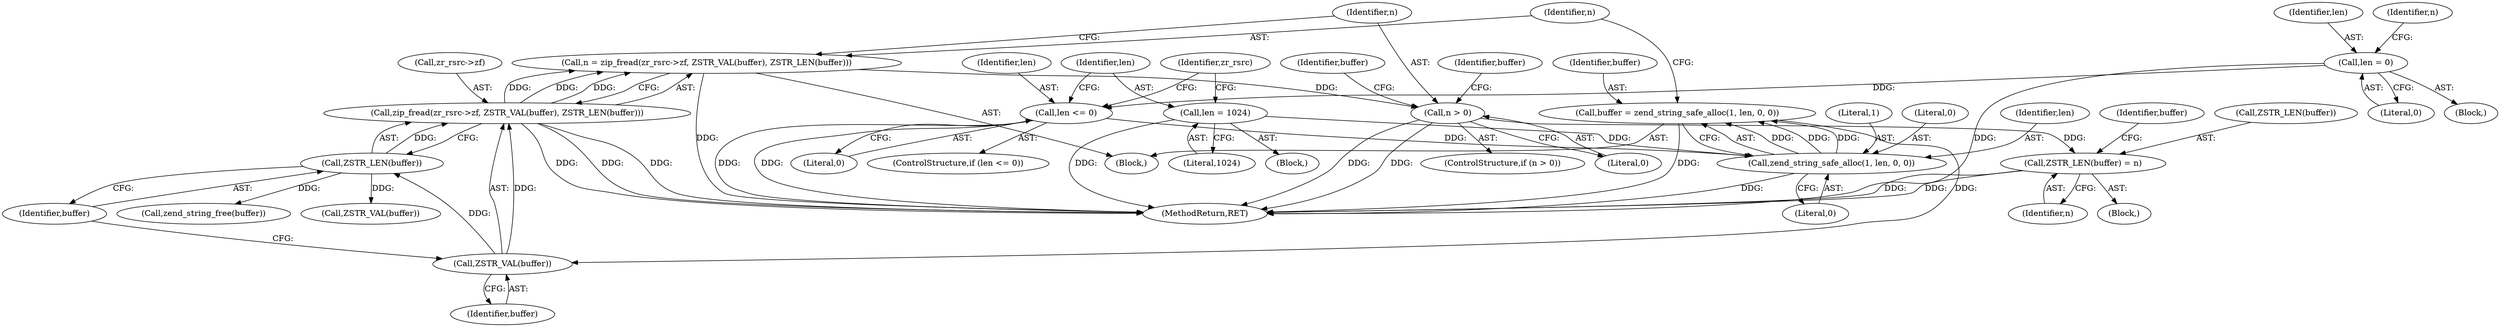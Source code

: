 digraph "0_php-src_3b8d4de300854b3517c7acb239b84f7726c1353c?w=1@API" {
"1000160" [label="(Call,n = zip_fread(zr_rsrc->zf, ZSTR_VAL(buffer), ZSTR_LEN(buffer)))"];
"1000162" [label="(Call,zip_fread(zr_rsrc->zf, ZSTR_VAL(buffer), ZSTR_LEN(buffer)))"];
"1000166" [label="(Call,ZSTR_VAL(buffer))"];
"1000153" [label="(Call,buffer = zend_string_safe_alloc(1, len, 0, 0))"];
"1000155" [label="(Call,zend_string_safe_alloc(1, len, 0, 0))"];
"1000141" [label="(Call,len <= 0)"];
"1000105" [label="(Call,len = 0)"];
"1000145" [label="(Call,len = 1024)"];
"1000168" [label="(Call,ZSTR_LEN(buffer))"];
"1000171" [label="(Call,n > 0)"];
"1000181" [label="(Call,ZSTR_LEN(buffer) = n)"];
"1000189" [label="(Call,zend_string_free(buffer))"];
"1000184" [label="(Identifier,n)"];
"1000142" [label="(Identifier,len)"];
"1000102" [label="(Block,)"];
"1000106" [label="(Identifier,len)"];
"1000145" [label="(Call,len = 1024)"];
"1000170" [label="(ControlStructure,if (n > 0))"];
"1000182" [label="(Call,ZSTR_LEN(buffer))"];
"1000163" [label="(Call,zr_rsrc->zf)"];
"1000157" [label="(Identifier,len)"];
"1000167" [label="(Identifier,buffer)"];
"1000144" [label="(Block,)"];
"1000194" [label="(MethodReturn,RET)"];
"1000166" [label="(Call,ZSTR_VAL(buffer))"];
"1000174" [label="(Block,)"];
"1000178" [label="(Identifier,buffer)"];
"1000141" [label="(Call,len <= 0)"];
"1000173" [label="(Literal,0)"];
"1000190" [label="(Identifier,buffer)"];
"1000186" [label="(Identifier,buffer)"];
"1000147" [label="(Literal,1024)"];
"1000168" [label="(Call,ZSTR_LEN(buffer))"];
"1000156" [label="(Literal,1)"];
"1000152" [label="(Block,)"];
"1000150" [label="(Identifier,zr_rsrc)"];
"1000112" [label="(Identifier,n)"];
"1000159" [label="(Literal,0)"];
"1000172" [label="(Identifier,n)"];
"1000161" [label="(Identifier,n)"];
"1000158" [label="(Literal,0)"];
"1000107" [label="(Literal,0)"];
"1000181" [label="(Call,ZSTR_LEN(buffer) = n)"];
"1000177" [label="(Call,ZSTR_VAL(buffer))"];
"1000155" [label="(Call,zend_string_safe_alloc(1, len, 0, 0))"];
"1000171" [label="(Call,n > 0)"];
"1000169" [label="(Identifier,buffer)"];
"1000154" [label="(Identifier,buffer)"];
"1000160" [label="(Call,n = zip_fread(zr_rsrc->zf, ZSTR_VAL(buffer), ZSTR_LEN(buffer)))"];
"1000162" [label="(Call,zip_fread(zr_rsrc->zf, ZSTR_VAL(buffer), ZSTR_LEN(buffer)))"];
"1000143" [label="(Literal,0)"];
"1000146" [label="(Identifier,len)"];
"1000153" [label="(Call,buffer = zend_string_safe_alloc(1, len, 0, 0))"];
"1000105" [label="(Call,len = 0)"];
"1000140" [label="(ControlStructure,if (len <= 0))"];
"1000160" -> "1000152"  [label="AST: "];
"1000160" -> "1000162"  [label="CFG: "];
"1000161" -> "1000160"  [label="AST: "];
"1000162" -> "1000160"  [label="AST: "];
"1000172" -> "1000160"  [label="CFG: "];
"1000160" -> "1000194"  [label="DDG: "];
"1000162" -> "1000160"  [label="DDG: "];
"1000162" -> "1000160"  [label="DDG: "];
"1000162" -> "1000160"  [label="DDG: "];
"1000160" -> "1000171"  [label="DDG: "];
"1000162" -> "1000168"  [label="CFG: "];
"1000163" -> "1000162"  [label="AST: "];
"1000166" -> "1000162"  [label="AST: "];
"1000168" -> "1000162"  [label="AST: "];
"1000162" -> "1000194"  [label="DDG: "];
"1000162" -> "1000194"  [label="DDG: "];
"1000162" -> "1000194"  [label="DDG: "];
"1000166" -> "1000162"  [label="DDG: "];
"1000168" -> "1000162"  [label="DDG: "];
"1000166" -> "1000167"  [label="CFG: "];
"1000167" -> "1000166"  [label="AST: "];
"1000169" -> "1000166"  [label="CFG: "];
"1000153" -> "1000166"  [label="DDG: "];
"1000166" -> "1000168"  [label="DDG: "];
"1000153" -> "1000152"  [label="AST: "];
"1000153" -> "1000155"  [label="CFG: "];
"1000154" -> "1000153"  [label="AST: "];
"1000155" -> "1000153"  [label="AST: "];
"1000161" -> "1000153"  [label="CFG: "];
"1000153" -> "1000194"  [label="DDG: "];
"1000155" -> "1000153"  [label="DDG: "];
"1000155" -> "1000153"  [label="DDG: "];
"1000155" -> "1000153"  [label="DDG: "];
"1000155" -> "1000159"  [label="CFG: "];
"1000156" -> "1000155"  [label="AST: "];
"1000157" -> "1000155"  [label="AST: "];
"1000158" -> "1000155"  [label="AST: "];
"1000159" -> "1000155"  [label="AST: "];
"1000155" -> "1000194"  [label="DDG: "];
"1000141" -> "1000155"  [label="DDG: "];
"1000145" -> "1000155"  [label="DDG: "];
"1000141" -> "1000140"  [label="AST: "];
"1000141" -> "1000143"  [label="CFG: "];
"1000142" -> "1000141"  [label="AST: "];
"1000143" -> "1000141"  [label="AST: "];
"1000146" -> "1000141"  [label="CFG: "];
"1000150" -> "1000141"  [label="CFG: "];
"1000141" -> "1000194"  [label="DDG: "];
"1000141" -> "1000194"  [label="DDG: "];
"1000105" -> "1000141"  [label="DDG: "];
"1000105" -> "1000102"  [label="AST: "];
"1000105" -> "1000107"  [label="CFG: "];
"1000106" -> "1000105"  [label="AST: "];
"1000107" -> "1000105"  [label="AST: "];
"1000112" -> "1000105"  [label="CFG: "];
"1000105" -> "1000194"  [label="DDG: "];
"1000145" -> "1000144"  [label="AST: "];
"1000145" -> "1000147"  [label="CFG: "];
"1000146" -> "1000145"  [label="AST: "];
"1000147" -> "1000145"  [label="AST: "];
"1000150" -> "1000145"  [label="CFG: "];
"1000145" -> "1000194"  [label="DDG: "];
"1000168" -> "1000169"  [label="CFG: "];
"1000169" -> "1000168"  [label="AST: "];
"1000168" -> "1000177"  [label="DDG: "];
"1000168" -> "1000189"  [label="DDG: "];
"1000171" -> "1000170"  [label="AST: "];
"1000171" -> "1000173"  [label="CFG: "];
"1000172" -> "1000171"  [label="AST: "];
"1000173" -> "1000171"  [label="AST: "];
"1000178" -> "1000171"  [label="CFG: "];
"1000190" -> "1000171"  [label="CFG: "];
"1000171" -> "1000194"  [label="DDG: "];
"1000171" -> "1000194"  [label="DDG: "];
"1000171" -> "1000181"  [label="DDG: "];
"1000181" -> "1000174"  [label="AST: "];
"1000181" -> "1000184"  [label="CFG: "];
"1000182" -> "1000181"  [label="AST: "];
"1000184" -> "1000181"  [label="AST: "];
"1000186" -> "1000181"  [label="CFG: "];
"1000181" -> "1000194"  [label="DDG: "];
"1000181" -> "1000194"  [label="DDG: "];
}
